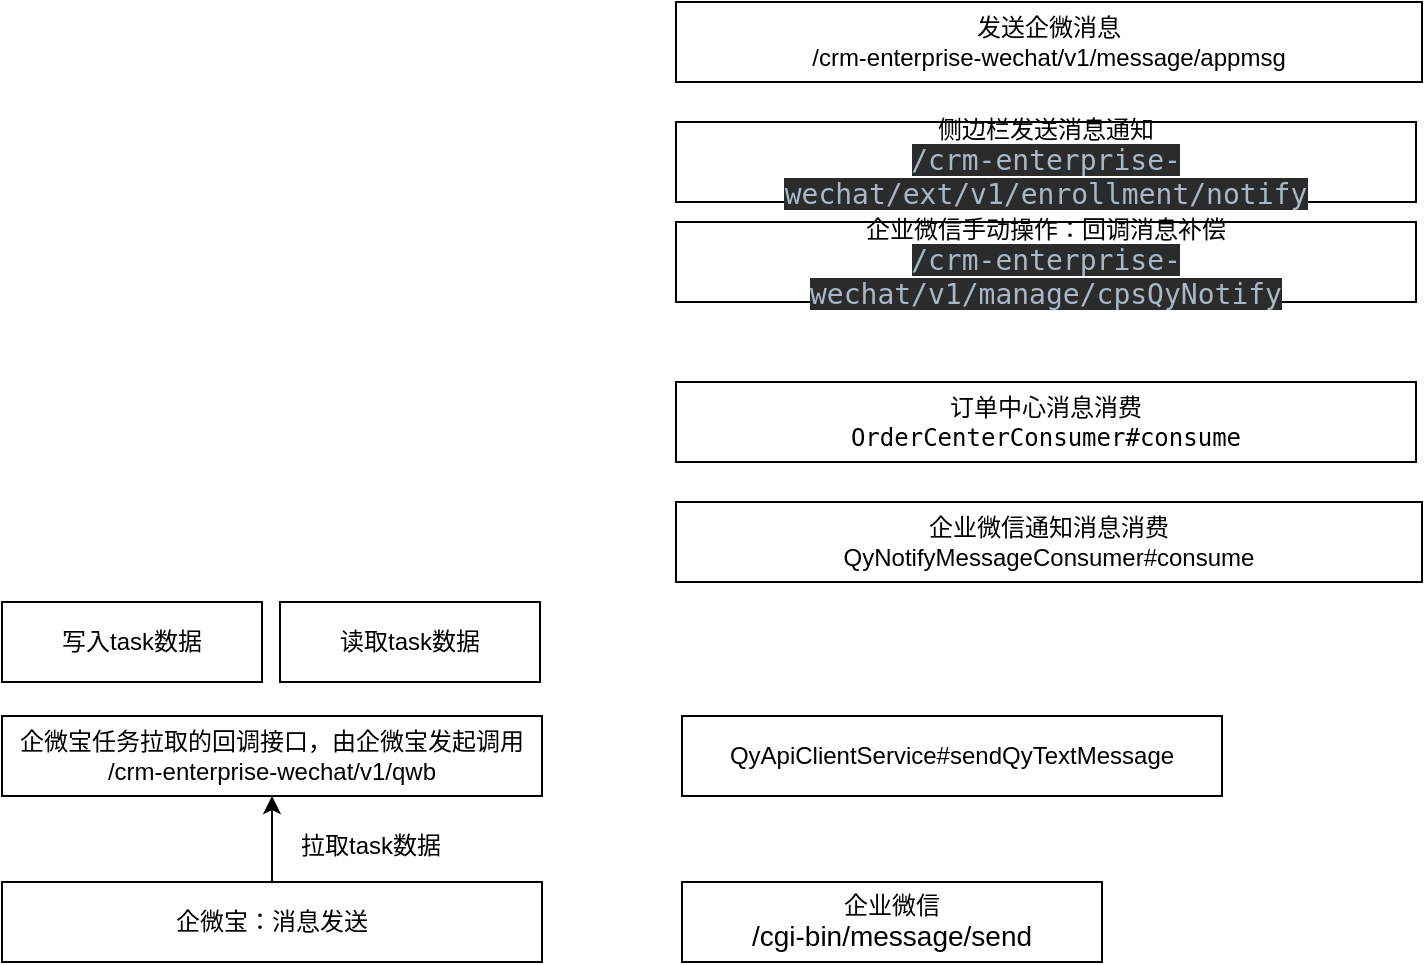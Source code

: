 <mxfile version="21.1.2" type="github">
  <diagram name="第 1 页" id="er9I0QnL_Se0PQcWxd1t">
    <mxGraphModel dx="1050" dy="1718" grid="1" gridSize="10" guides="1" tooltips="1" connect="1" arrows="1" fold="1" page="1" pageScale="1" pageWidth="827" pageHeight="1169" math="0" shadow="0">
      <root>
        <mxCell id="0" />
        <mxCell id="1" parent="0" />
        <mxCell id="ewofRc9dXVoDsyhrSTzK-10" style="edgeStyle=orthogonalEdgeStyle;rounded=0;orthogonalLoop=1;jettySize=auto;html=1;exitX=0.5;exitY=0;exitDx=0;exitDy=0;entryX=0.5;entryY=1;entryDx=0;entryDy=0;" edge="1" parent="1" source="ewofRc9dXVoDsyhrSTzK-1" target="ewofRc9dXVoDsyhrSTzK-9">
          <mxGeometry relative="1" as="geometry" />
        </mxCell>
        <mxCell id="ewofRc9dXVoDsyhrSTzK-1" value="&lt;font style=&quot;&quot;&gt;企微宝：消息发送&lt;br&gt;&lt;/font&gt;" style="rounded=0;whiteSpace=wrap;html=1;" vertex="1" parent="1">
          <mxGeometry x="120" y="330" width="270" height="40" as="geometry" />
        </mxCell>
        <mxCell id="ewofRc9dXVoDsyhrSTzK-2" value="&lt;font style=&quot;&quot;&gt;企业微信&lt;br&gt;&lt;span style=&quot;font-size: 14px;&quot;&gt;/cgi-bin/message/send&lt;/span&gt;&lt;br&gt;&lt;/font&gt;" style="rounded=0;whiteSpace=wrap;html=1;" vertex="1" parent="1">
          <mxGeometry x="460" y="330" width="210" height="40" as="geometry" />
        </mxCell>
        <mxCell id="ewofRc9dXVoDsyhrSTzK-3" value="&lt;font style=&quot;&quot;&gt;QyApiClientService#sendQyTextMessage&lt;br&gt;&lt;/font&gt;" style="rounded=0;whiteSpace=wrap;html=1;" vertex="1" parent="1">
          <mxGeometry x="460" y="247" width="270" height="40" as="geometry" />
        </mxCell>
        <mxCell id="ewofRc9dXVoDsyhrSTzK-4" value="&lt;font style=&quot;&quot;&gt;发送企微消息&lt;br&gt;/crm-enterprise-wechat/v1/message/appmsg&lt;br&gt;&lt;/font&gt;" style="rounded=0;whiteSpace=wrap;html=1;" vertex="1" parent="1">
          <mxGeometry x="457" y="-110" width="373" height="40" as="geometry" />
        </mxCell>
        <mxCell id="ewofRc9dXVoDsyhrSTzK-5" value="&lt;font style=&quot;&quot;&gt;侧边栏发送消息通知&lt;br&gt;&lt;span style=&quot;background-color: rgb(43, 43, 43); color: rgb(169, 183, 198); font-family: &amp;quot;JetBrains Mono&amp;quot;, monospace; font-size: 10.5pt;&quot;&gt;/crm-enterprise-wechat/ext/v1/enrollment/notify&lt;/span&gt;&lt;br&gt;&lt;/font&gt;" style="rounded=0;whiteSpace=wrap;html=1;" vertex="1" parent="1">
          <mxGeometry x="457" y="-50" width="370" height="40" as="geometry" />
        </mxCell>
        <mxCell id="ewofRc9dXVoDsyhrSTzK-6" value="&lt;font style=&quot;&quot;&gt;订单中心消息消费&lt;br&gt;&lt;font face=&quot;JetBrains Mono, monospace&quot;&gt;OrderCenterConsumer#consume&lt;/font&gt;&lt;br&gt;&lt;/font&gt;" style="rounded=0;whiteSpace=wrap;html=1;" vertex="1" parent="1">
          <mxGeometry x="457" y="80" width="370" height="40" as="geometry" />
        </mxCell>
        <mxCell id="ewofRc9dXVoDsyhrSTzK-7" value="&lt;font style=&quot;&quot;&gt;企业微信手动操作：回调消息补偿&lt;br&gt;&lt;span style=&quot;background-color: rgb(43, 43, 43); color: rgb(169, 183, 198); font-family: &amp;quot;JetBrains Mono&amp;quot;, monospace; font-size: 10.5pt;&quot;&gt;/crm-enterprise-wechat/v1/manage/cpsQyNotify&lt;/span&gt;&lt;br&gt;&lt;/font&gt;" style="rounded=0;whiteSpace=wrap;html=1;" vertex="1" parent="1">
          <mxGeometry x="457" width="370" height="40" as="geometry" />
        </mxCell>
        <mxCell id="ewofRc9dXVoDsyhrSTzK-8" value="&lt;font style=&quot;&quot;&gt;企业微信通知消息消费&lt;br&gt;QyNotifyMessageConsumer#consume&lt;br&gt;&lt;/font&gt;" style="rounded=0;whiteSpace=wrap;html=1;" vertex="1" parent="1">
          <mxGeometry x="457" y="140" width="373" height="40" as="geometry" />
        </mxCell>
        <mxCell id="ewofRc9dXVoDsyhrSTzK-9" value="&lt;font style=&quot;&quot;&gt;企微宝任务拉取的回调接口，由企微宝发起调用&lt;br&gt;/crm-enterprise-wechat/v1/qwb&lt;br&gt;&lt;/font&gt;" style="rounded=0;whiteSpace=wrap;html=1;" vertex="1" parent="1">
          <mxGeometry x="120" y="247" width="270" height="40" as="geometry" />
        </mxCell>
        <mxCell id="ewofRc9dXVoDsyhrSTzK-11" value="拉取task数据" style="text;html=1;align=center;verticalAlign=middle;resizable=0;points=[];autosize=1;strokeColor=none;fillColor=none;" vertex="1" parent="1">
          <mxGeometry x="259" y="297" width="90" height="30" as="geometry" />
        </mxCell>
        <mxCell id="ewofRc9dXVoDsyhrSTzK-12" value="&lt;font style=&quot;&quot;&gt;写入task数据&lt;br&gt;&lt;/font&gt;" style="rounded=0;whiteSpace=wrap;html=1;" vertex="1" parent="1">
          <mxGeometry x="120" y="190" width="130" height="40" as="geometry" />
        </mxCell>
        <mxCell id="ewofRc9dXVoDsyhrSTzK-13" value="&lt;font style=&quot;&quot;&gt;读取task数据&lt;br&gt;&lt;/font&gt;" style="rounded=0;whiteSpace=wrap;html=1;" vertex="1" parent="1">
          <mxGeometry x="259" y="190" width="130" height="40" as="geometry" />
        </mxCell>
      </root>
    </mxGraphModel>
  </diagram>
</mxfile>
